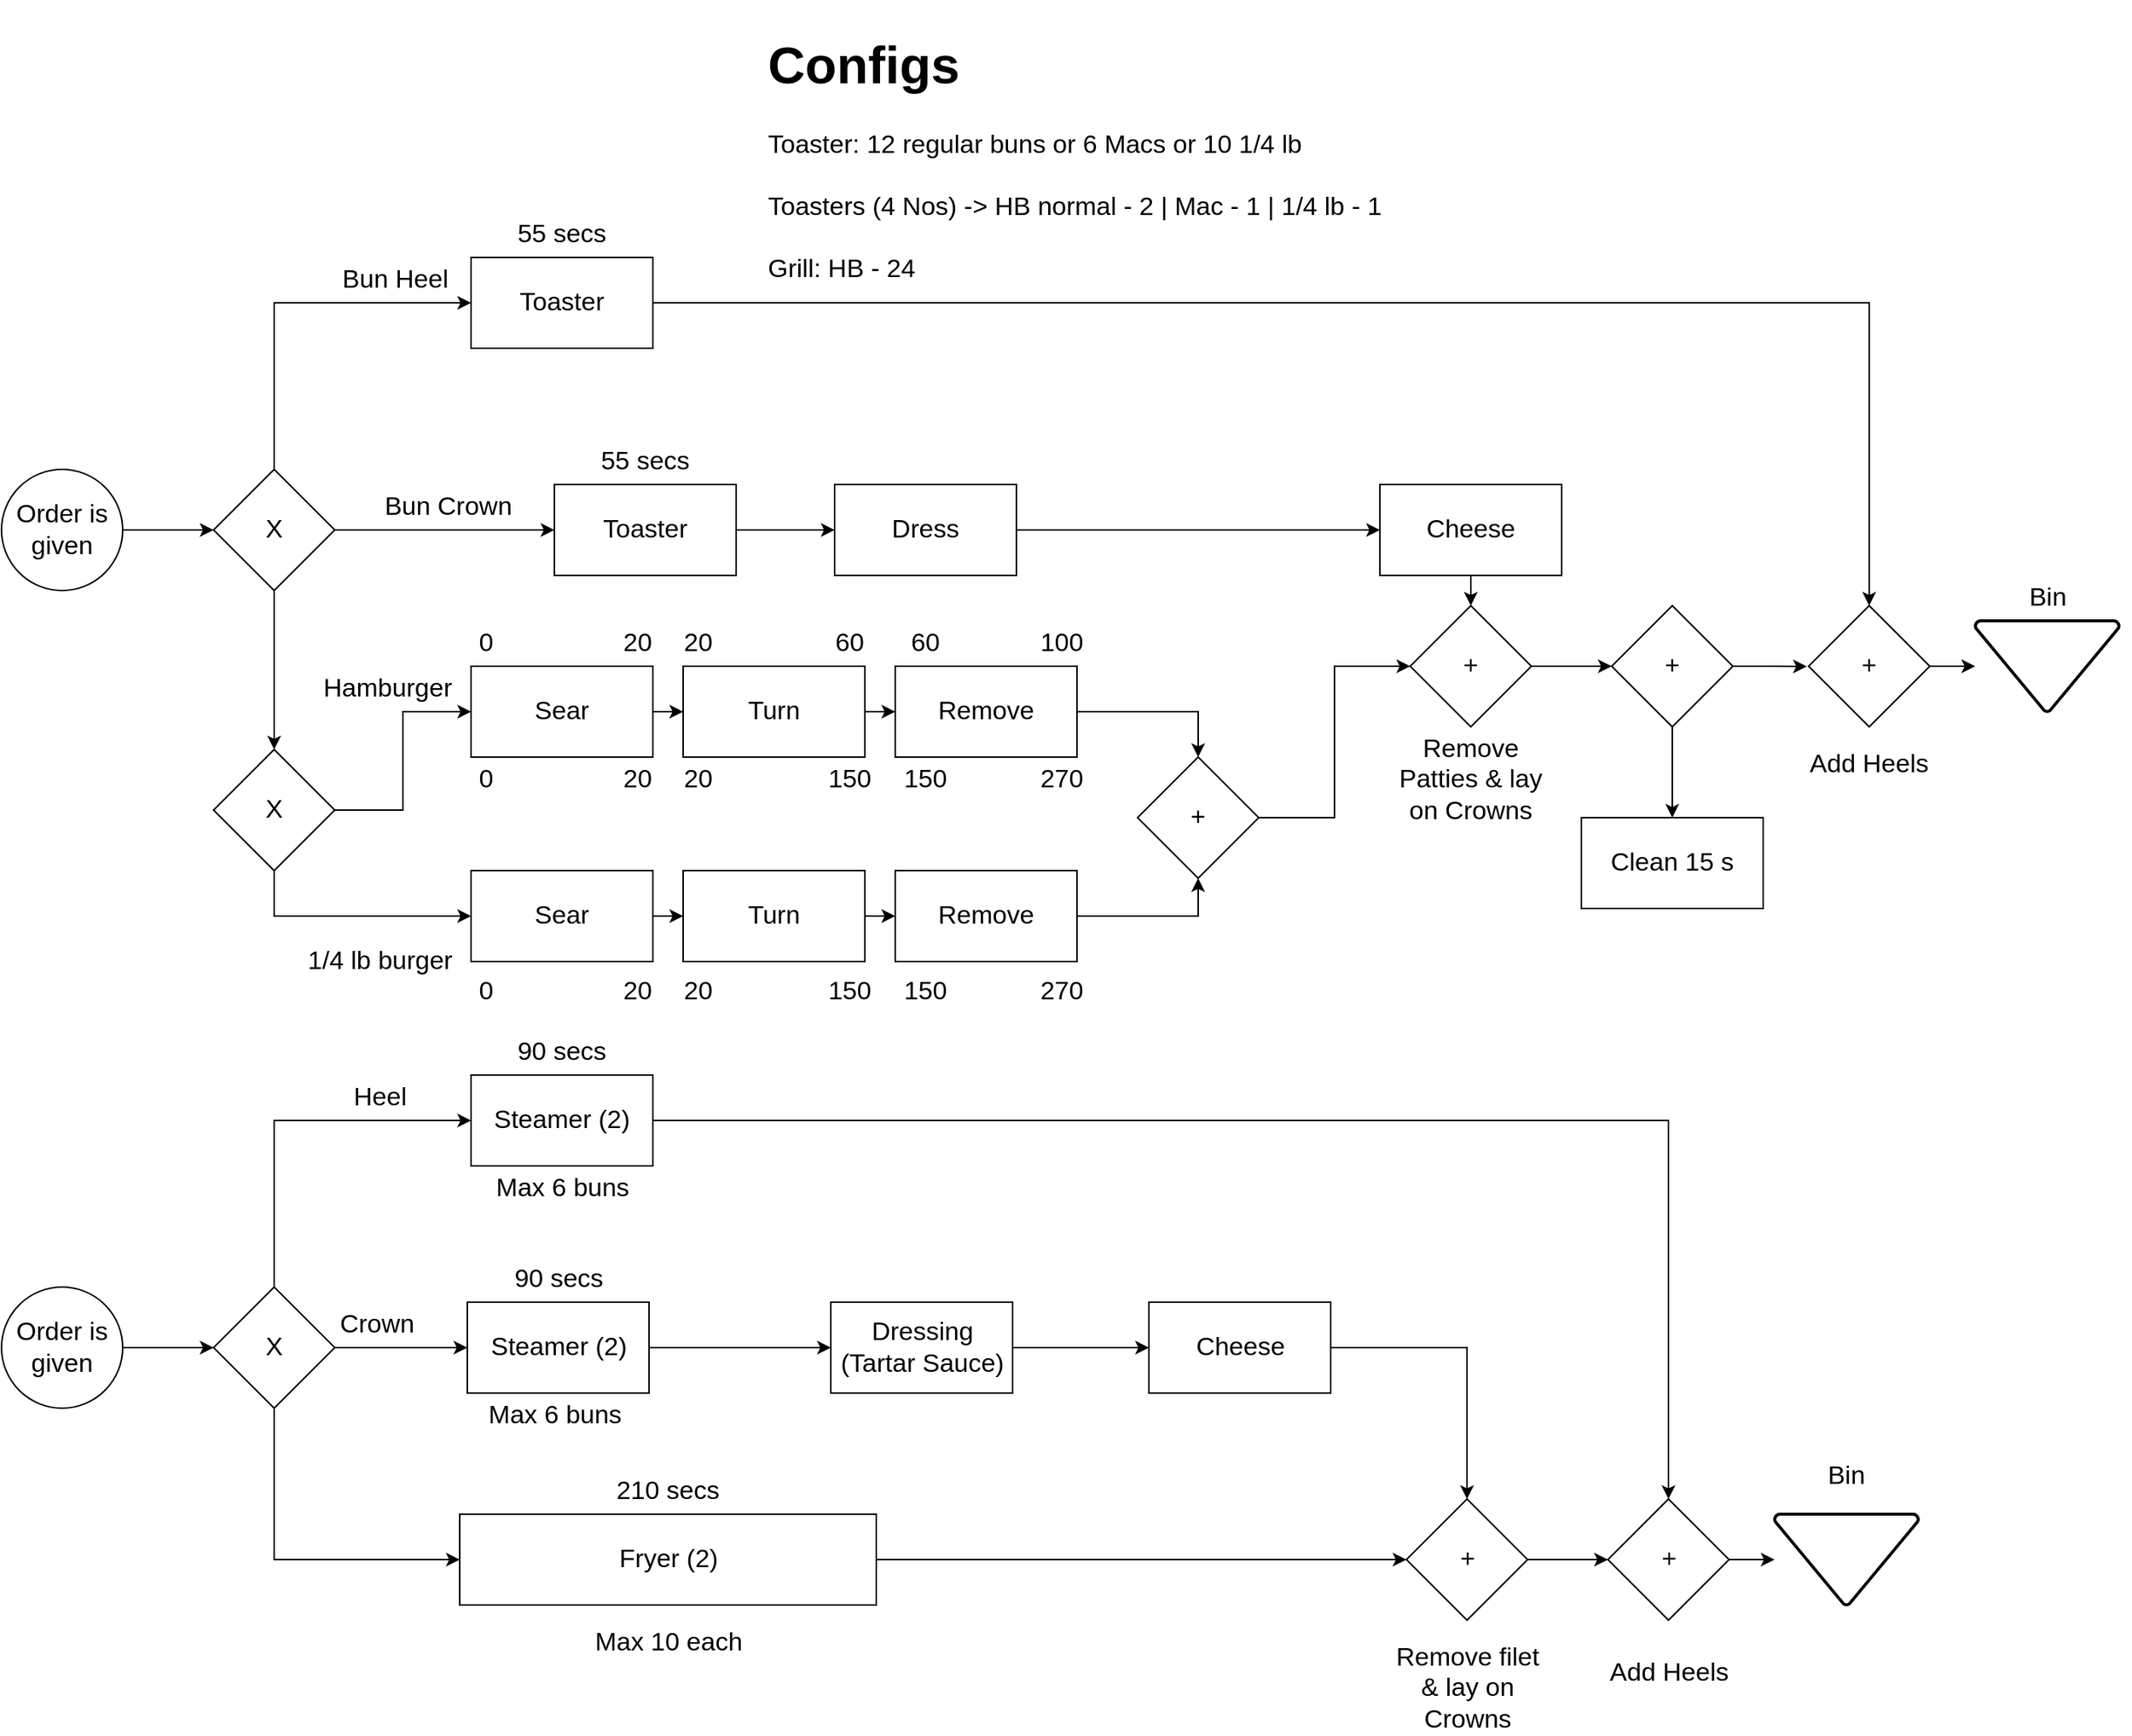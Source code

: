 <mxfile version="20.6.0" type="github">
  <diagram id="QuyXBmPVxG1DyAZPm5KU" name="Page-1">
    <mxGraphModel dx="2538" dy="2331" grid="1" gridSize="10" guides="1" tooltips="1" connect="1" arrows="1" fold="1" page="1" pageScale="1" pageWidth="827" pageHeight="1169" math="0" shadow="0">
      <root>
        <mxCell id="0" />
        <mxCell id="1" parent="0" />
        <mxCell id="g9eDpFnCgDd-yHnlJycP-6" style="edgeStyle=orthogonalEdgeStyle;rounded=0;orthogonalLoop=1;jettySize=auto;html=1;exitX=1;exitY=0.5;exitDx=0;exitDy=0;fontSize=17;" edge="1" parent="1" source="2_SI7y1LjzwciAayPrJ--1" target="2_SI7y1LjzwciAayPrJ--2">
          <mxGeometry relative="1" as="geometry" />
        </mxCell>
        <mxCell id="2_SI7y1LjzwciAayPrJ--1" value="Order is given" style="ellipse;whiteSpace=wrap;html=1;aspect=fixed;fontSize=17;" parent="1" vertex="1">
          <mxGeometry x="-60" y="300" width="80" height="80" as="geometry" />
        </mxCell>
        <mxCell id="g9eDpFnCgDd-yHnlJycP-7" style="edgeStyle=orthogonalEdgeStyle;rounded=0;orthogonalLoop=1;jettySize=auto;html=1;exitX=0.5;exitY=0;exitDx=0;exitDy=0;entryX=0;entryY=0.5;entryDx=0;entryDy=0;fontSize=17;" edge="1" parent="1" source="2_SI7y1LjzwciAayPrJ--2" target="2_SI7y1LjzwciAayPrJ--3">
          <mxGeometry relative="1" as="geometry" />
        </mxCell>
        <mxCell id="g9eDpFnCgDd-yHnlJycP-8" style="edgeStyle=orthogonalEdgeStyle;rounded=0;orthogonalLoop=1;jettySize=auto;html=1;exitX=1;exitY=0.5;exitDx=0;exitDy=0;entryX=0;entryY=0.5;entryDx=0;entryDy=0;fontSize=17;" edge="1" parent="1" source="2_SI7y1LjzwciAayPrJ--2" target="2_SI7y1LjzwciAayPrJ--4">
          <mxGeometry relative="1" as="geometry" />
        </mxCell>
        <mxCell id="g9eDpFnCgDd-yHnlJycP-67" style="edgeStyle=orthogonalEdgeStyle;rounded=0;orthogonalLoop=1;jettySize=auto;html=1;exitX=0.5;exitY=1;exitDx=0;exitDy=0;entryX=0.5;entryY=0;entryDx=0;entryDy=0;fontSize=17;" edge="1" parent="1" source="2_SI7y1LjzwciAayPrJ--2" target="g9eDpFnCgDd-yHnlJycP-66">
          <mxGeometry relative="1" as="geometry" />
        </mxCell>
        <mxCell id="2_SI7y1LjzwciAayPrJ--2" value="X" style="rhombus;whiteSpace=wrap;html=1;fontSize=17;" parent="1" vertex="1">
          <mxGeometry x="80" y="300" width="80" height="80" as="geometry" />
        </mxCell>
        <mxCell id="g9eDpFnCgDd-yHnlJycP-27" style="edgeStyle=orthogonalEdgeStyle;rounded=0;orthogonalLoop=1;jettySize=auto;html=1;exitX=1;exitY=0.5;exitDx=0;exitDy=0;entryX=0.5;entryY=0;entryDx=0;entryDy=0;fontSize=17;" edge="1" parent="1" source="2_SI7y1LjzwciAayPrJ--3" target="g9eDpFnCgDd-yHnlJycP-28">
          <mxGeometry relative="1" as="geometry" />
        </mxCell>
        <mxCell id="2_SI7y1LjzwciAayPrJ--3" value="Toaster" style="rounded=0;whiteSpace=wrap;html=1;fontSize=17;" parent="1" vertex="1">
          <mxGeometry x="250" y="160" width="120" height="60" as="geometry" />
        </mxCell>
        <mxCell id="g9eDpFnCgDd-yHnlJycP-22" style="edgeStyle=orthogonalEdgeStyle;rounded=0;orthogonalLoop=1;jettySize=auto;html=1;exitX=1;exitY=0.5;exitDx=0;exitDy=0;entryX=0;entryY=0.5;entryDx=0;entryDy=0;fontSize=17;" edge="1" parent="1" source="2_SI7y1LjzwciAayPrJ--4" target="2_SI7y1LjzwciAayPrJ--6">
          <mxGeometry relative="1" as="geometry" />
        </mxCell>
        <mxCell id="2_SI7y1LjzwciAayPrJ--4" value="Toaster" style="rounded=0;whiteSpace=wrap;html=1;fontSize=17;" parent="1" vertex="1">
          <mxGeometry x="305" y="310" width="120" height="60" as="geometry" />
        </mxCell>
        <mxCell id="g9eDpFnCgDd-yHnlJycP-16" style="edgeStyle=orthogonalEdgeStyle;rounded=0;orthogonalLoop=1;jettySize=auto;html=1;exitX=1;exitY=0.5;exitDx=0;exitDy=0;fontSize=17;" edge="1" parent="1" source="2_SI7y1LjzwciAayPrJ--5" target="g9eDpFnCgDd-yHnlJycP-1">
          <mxGeometry relative="1" as="geometry" />
        </mxCell>
        <mxCell id="2_SI7y1LjzwciAayPrJ--5" value="Sear" style="rounded=0;whiteSpace=wrap;html=1;fontSize=17;" parent="1" vertex="1">
          <mxGeometry x="250" y="430" width="120" height="60" as="geometry" />
        </mxCell>
        <mxCell id="g9eDpFnCgDd-yHnlJycP-23" style="edgeStyle=orthogonalEdgeStyle;rounded=0;orthogonalLoop=1;jettySize=auto;html=1;exitX=1;exitY=0.5;exitDx=0;exitDy=0;entryX=0;entryY=0.5;entryDx=0;entryDy=0;fontSize=17;" edge="1" parent="1" source="2_SI7y1LjzwciAayPrJ--6" target="g9eDpFnCgDd-yHnlJycP-20">
          <mxGeometry relative="1" as="geometry" />
        </mxCell>
        <mxCell id="2_SI7y1LjzwciAayPrJ--6" value="Dress" style="rounded=0;whiteSpace=wrap;html=1;fontSize=17;" parent="1" vertex="1">
          <mxGeometry x="490" y="310" width="120" height="60" as="geometry" />
        </mxCell>
        <mxCell id="2_SI7y1LjzwciAayPrJ--7" value="Clean 15 s" style="rounded=0;whiteSpace=wrap;html=1;fontSize=17;" parent="1" vertex="1">
          <mxGeometry x="983" y="530" width="120" height="60" as="geometry" />
        </mxCell>
        <mxCell id="g9eDpFnCgDd-yHnlJycP-24" style="edgeStyle=orthogonalEdgeStyle;rounded=0;orthogonalLoop=1;jettySize=auto;html=1;exitX=1;exitY=0.5;exitDx=0;exitDy=0;entryX=0;entryY=0.5;entryDx=0;entryDy=0;fontSize=17;" edge="1" parent="1" source="2_SI7y1LjzwciAayPrJ--9" target="g9eDpFnCgDd-yHnlJycP-4">
          <mxGeometry relative="1" as="geometry" />
        </mxCell>
        <mxCell id="g9eDpFnCgDd-yHnlJycP-25" style="edgeStyle=orthogonalEdgeStyle;rounded=0;orthogonalLoop=1;jettySize=auto;html=1;exitX=0.5;exitY=1;exitDx=0;exitDy=0;entryX=0.5;entryY=0;entryDx=0;entryDy=0;fontSize=17;" edge="1" parent="1" source="g9eDpFnCgDd-yHnlJycP-4" target="2_SI7y1LjzwciAayPrJ--7">
          <mxGeometry relative="1" as="geometry" />
        </mxCell>
        <mxCell id="2_SI7y1LjzwciAayPrJ--9" value="+" style="rhombus;whiteSpace=wrap;html=1;fontSize=17;" parent="1" vertex="1">
          <mxGeometry x="870" y="390" width="80" height="80" as="geometry" />
        </mxCell>
        <mxCell id="g9eDpFnCgDd-yHnlJycP-17" style="edgeStyle=orthogonalEdgeStyle;rounded=0;orthogonalLoop=1;jettySize=auto;html=1;exitX=1;exitY=0.5;exitDx=0;exitDy=0;fontSize=17;" edge="1" parent="1" source="g9eDpFnCgDd-yHnlJycP-1" target="g9eDpFnCgDd-yHnlJycP-2">
          <mxGeometry relative="1" as="geometry" />
        </mxCell>
        <mxCell id="g9eDpFnCgDd-yHnlJycP-1" value="Turn" style="rounded=0;whiteSpace=wrap;html=1;fontSize=17;" vertex="1" parent="1">
          <mxGeometry x="390" y="430" width="120" height="60" as="geometry" />
        </mxCell>
        <mxCell id="g9eDpFnCgDd-yHnlJycP-52" style="edgeStyle=orthogonalEdgeStyle;rounded=0;orthogonalLoop=1;jettySize=auto;html=1;exitX=1;exitY=0.5;exitDx=0;exitDy=0;entryX=0.5;entryY=0;entryDx=0;entryDy=0;fontSize=17;" edge="1" parent="1" source="g9eDpFnCgDd-yHnlJycP-2" target="g9eDpFnCgDd-yHnlJycP-74">
          <mxGeometry relative="1" as="geometry" />
        </mxCell>
        <mxCell id="g9eDpFnCgDd-yHnlJycP-2" value="Remove" style="rounded=0;whiteSpace=wrap;html=1;fontSize=17;" vertex="1" parent="1">
          <mxGeometry x="530" y="430" width="120" height="60" as="geometry" />
        </mxCell>
        <mxCell id="g9eDpFnCgDd-yHnlJycP-30" style="edgeStyle=orthogonalEdgeStyle;rounded=0;orthogonalLoop=1;jettySize=auto;html=1;exitX=1;exitY=0.5;exitDx=0;exitDy=0;entryX=-0.015;entryY=0.502;entryDx=0;entryDy=0;entryPerimeter=0;fontSize=17;" edge="1" parent="1" source="g9eDpFnCgDd-yHnlJycP-4" target="g9eDpFnCgDd-yHnlJycP-28">
          <mxGeometry relative="1" as="geometry" />
        </mxCell>
        <mxCell id="g9eDpFnCgDd-yHnlJycP-4" value="+" style="rhombus;whiteSpace=wrap;html=1;fontSize=17;" vertex="1" parent="1">
          <mxGeometry x="1003" y="390" width="80" height="80" as="geometry" />
        </mxCell>
        <mxCell id="g9eDpFnCgDd-yHnlJycP-5" value="" style="strokeWidth=2;html=1;shape=mxgraph.flowchart.merge_or_storage;whiteSpace=wrap;fontSize=17;" vertex="1" parent="1">
          <mxGeometry x="1243" y="400" width="95" height="60" as="geometry" />
        </mxCell>
        <mxCell id="g9eDpFnCgDd-yHnlJycP-9" style="edgeStyle=orthogonalEdgeStyle;rounded=0;orthogonalLoop=1;jettySize=auto;html=1;exitX=0.5;exitY=1;exitDx=0;exitDy=0;fontSize=17;" edge="1" parent="1" source="2_SI7y1LjzwciAayPrJ--2" target="2_SI7y1LjzwciAayPrJ--2">
          <mxGeometry relative="1" as="geometry" />
        </mxCell>
        <mxCell id="g9eDpFnCgDd-yHnlJycP-21" style="edgeStyle=orthogonalEdgeStyle;rounded=0;orthogonalLoop=1;jettySize=auto;html=1;exitX=0.5;exitY=1;exitDx=0;exitDy=0;entryX=0.5;entryY=0;entryDx=0;entryDy=0;fontSize=17;" edge="1" parent="1" source="g9eDpFnCgDd-yHnlJycP-20" target="2_SI7y1LjzwciAayPrJ--9">
          <mxGeometry relative="1" as="geometry" />
        </mxCell>
        <mxCell id="g9eDpFnCgDd-yHnlJycP-20" value="Cheese" style="rounded=0;whiteSpace=wrap;html=1;fontSize=17;" vertex="1" parent="1">
          <mxGeometry x="850" y="310" width="120" height="60" as="geometry" />
        </mxCell>
        <mxCell id="g9eDpFnCgDd-yHnlJycP-31" style="edgeStyle=orthogonalEdgeStyle;rounded=0;orthogonalLoop=1;jettySize=auto;html=1;exitX=1;exitY=0.5;exitDx=0;exitDy=0;fontSize=17;" edge="1" parent="1" source="g9eDpFnCgDd-yHnlJycP-28" target="g9eDpFnCgDd-yHnlJycP-5">
          <mxGeometry relative="1" as="geometry" />
        </mxCell>
        <mxCell id="g9eDpFnCgDd-yHnlJycP-28" value="+" style="rhombus;whiteSpace=wrap;html=1;fontSize=17;" vertex="1" parent="1">
          <mxGeometry x="1133" y="390" width="80" height="80" as="geometry" />
        </mxCell>
        <mxCell id="g9eDpFnCgDd-yHnlJycP-32" value="Bun Heel" style="text;html=1;strokeColor=none;fillColor=none;align=center;verticalAlign=middle;whiteSpace=wrap;rounded=0;fontSize=17;" vertex="1" parent="1">
          <mxGeometry x="160" y="160" width="80" height="30" as="geometry" />
        </mxCell>
        <mxCell id="g9eDpFnCgDd-yHnlJycP-33" value="Bun Crown" style="text;html=1;strokeColor=none;fillColor=none;align=center;verticalAlign=middle;whiteSpace=wrap;rounded=0;fontSize=17;" vertex="1" parent="1">
          <mxGeometry x="190" y="310" width="90" height="30" as="geometry" />
        </mxCell>
        <mxCell id="g9eDpFnCgDd-yHnlJycP-34" value="Hamburger" style="text;html=1;strokeColor=none;fillColor=none;align=center;verticalAlign=middle;whiteSpace=wrap;rounded=0;fontSize=17;" vertex="1" parent="1">
          <mxGeometry x="140" y="430" width="110" height="30" as="geometry" />
        </mxCell>
        <mxCell id="g9eDpFnCgDd-yHnlJycP-38" value="0" style="text;html=1;strokeColor=none;fillColor=none;align=center;verticalAlign=middle;whiteSpace=wrap;rounded=0;fontSize=17;" vertex="1" parent="1">
          <mxGeometry x="230" y="400" width="60" height="30" as="geometry" />
        </mxCell>
        <mxCell id="g9eDpFnCgDd-yHnlJycP-39" value="20" style="text;html=1;strokeColor=none;fillColor=none;align=center;verticalAlign=middle;whiteSpace=wrap;rounded=0;fontSize=17;" vertex="1" parent="1">
          <mxGeometry x="330" y="400" width="60" height="30" as="geometry" />
        </mxCell>
        <mxCell id="g9eDpFnCgDd-yHnlJycP-40" value="20" style="text;html=1;strokeColor=none;fillColor=none;align=center;verticalAlign=middle;whiteSpace=wrap;rounded=0;fontSize=17;" vertex="1" parent="1">
          <mxGeometry x="370" y="400" width="60" height="30" as="geometry" />
        </mxCell>
        <mxCell id="g9eDpFnCgDd-yHnlJycP-41" value="60" style="text;html=1;strokeColor=none;fillColor=none;align=center;verticalAlign=middle;whiteSpace=wrap;rounded=0;fontSize=17;" vertex="1" parent="1">
          <mxGeometry x="470" y="400" width="60" height="30" as="geometry" />
        </mxCell>
        <mxCell id="g9eDpFnCgDd-yHnlJycP-42" value="100" style="text;html=1;strokeColor=none;fillColor=none;align=center;verticalAlign=middle;whiteSpace=wrap;rounded=0;fontSize=17;" vertex="1" parent="1">
          <mxGeometry x="610" y="400" width="60" height="30" as="geometry" />
        </mxCell>
        <mxCell id="g9eDpFnCgDd-yHnlJycP-43" value="60" style="text;html=1;strokeColor=none;fillColor=none;align=center;verticalAlign=middle;whiteSpace=wrap;rounded=0;fontSize=17;" vertex="1" parent="1">
          <mxGeometry x="520" y="400" width="60" height="30" as="geometry" />
        </mxCell>
        <mxCell id="g9eDpFnCgDd-yHnlJycP-44" value="0" style="text;html=1;strokeColor=none;fillColor=none;align=center;verticalAlign=middle;whiteSpace=wrap;rounded=0;fontSize=17;" vertex="1" parent="1">
          <mxGeometry x="230" y="490" width="60" height="30" as="geometry" />
        </mxCell>
        <mxCell id="g9eDpFnCgDd-yHnlJycP-45" value="20" style="text;html=1;strokeColor=none;fillColor=none;align=center;verticalAlign=middle;whiteSpace=wrap;rounded=0;fontSize=17;" vertex="1" parent="1">
          <mxGeometry x="330" y="490" width="60" height="30" as="geometry" />
        </mxCell>
        <mxCell id="g9eDpFnCgDd-yHnlJycP-46" value="20" style="text;html=1;strokeColor=none;fillColor=none;align=center;verticalAlign=middle;whiteSpace=wrap;rounded=0;fontSize=17;" vertex="1" parent="1">
          <mxGeometry x="370" y="490" width="60" height="30" as="geometry" />
        </mxCell>
        <mxCell id="g9eDpFnCgDd-yHnlJycP-47" value="150" style="text;html=1;strokeColor=none;fillColor=none;align=center;verticalAlign=middle;whiteSpace=wrap;rounded=0;fontSize=17;" vertex="1" parent="1">
          <mxGeometry x="470" y="490" width="60" height="30" as="geometry" />
        </mxCell>
        <mxCell id="g9eDpFnCgDd-yHnlJycP-48" value="150" style="text;html=1;strokeColor=none;fillColor=none;align=center;verticalAlign=middle;whiteSpace=wrap;rounded=0;fontSize=17;" vertex="1" parent="1">
          <mxGeometry x="520" y="490" width="60" height="30" as="geometry" />
        </mxCell>
        <mxCell id="g9eDpFnCgDd-yHnlJycP-49" value="270" style="text;html=1;strokeColor=none;fillColor=none;align=center;verticalAlign=middle;whiteSpace=wrap;rounded=0;fontSize=17;" vertex="1" parent="1">
          <mxGeometry x="610" y="490" width="60" height="30" as="geometry" />
        </mxCell>
        <mxCell id="g9eDpFnCgDd-yHnlJycP-50" value="Remove Patties &amp;amp; lay on Crowns" style="text;html=1;strokeColor=none;fillColor=none;align=center;verticalAlign=middle;whiteSpace=wrap;rounded=0;fontSize=17;" vertex="1" parent="1">
          <mxGeometry x="855" y="490" width="110" height="30" as="geometry" />
        </mxCell>
        <mxCell id="g9eDpFnCgDd-yHnlJycP-53" value="Bin" style="text;html=1;strokeColor=none;fillColor=none;align=center;verticalAlign=middle;whiteSpace=wrap;rounded=0;fontSize=17;" vertex="1" parent="1">
          <mxGeometry x="1235.5" y="370" width="110" height="30" as="geometry" />
        </mxCell>
        <mxCell id="g9eDpFnCgDd-yHnlJycP-54" value="55 secs" style="text;html=1;strokeColor=none;fillColor=none;align=center;verticalAlign=middle;whiteSpace=wrap;rounded=0;fontSize=17;" vertex="1" parent="1">
          <mxGeometry x="265" y="130" width="90" height="30" as="geometry" />
        </mxCell>
        <mxCell id="g9eDpFnCgDd-yHnlJycP-55" value="55 secs" style="text;html=1;strokeColor=none;fillColor=none;align=center;verticalAlign=middle;whiteSpace=wrap;rounded=0;fontSize=17;" vertex="1" parent="1">
          <mxGeometry x="325" y="280" width="80" height="30" as="geometry" />
        </mxCell>
        <mxCell id="g9eDpFnCgDd-yHnlJycP-56" value="1/4 lb burger" style="text;html=1;strokeColor=none;fillColor=none;align=center;verticalAlign=middle;whiteSpace=wrap;rounded=0;fontSize=17;" vertex="1" parent="1">
          <mxGeometry x="140" y="610" width="100" height="30" as="geometry" />
        </mxCell>
        <mxCell id="g9eDpFnCgDd-yHnlJycP-57" value="0" style="text;html=1;strokeColor=none;fillColor=none;align=center;verticalAlign=middle;whiteSpace=wrap;rounded=0;fontSize=17;" vertex="1" parent="1">
          <mxGeometry x="230" y="630" width="60" height="30" as="geometry" />
        </mxCell>
        <mxCell id="g9eDpFnCgDd-yHnlJycP-58" value="20" style="text;html=1;strokeColor=none;fillColor=none;align=center;verticalAlign=middle;whiteSpace=wrap;rounded=0;fontSize=17;" vertex="1" parent="1">
          <mxGeometry x="330" y="630" width="60" height="30" as="geometry" />
        </mxCell>
        <mxCell id="g9eDpFnCgDd-yHnlJycP-59" value="20" style="text;html=1;strokeColor=none;fillColor=none;align=center;verticalAlign=middle;whiteSpace=wrap;rounded=0;fontSize=17;" vertex="1" parent="1">
          <mxGeometry x="370" y="630" width="60" height="30" as="geometry" />
        </mxCell>
        <mxCell id="g9eDpFnCgDd-yHnlJycP-60" value="150" style="text;html=1;strokeColor=none;fillColor=none;align=center;verticalAlign=middle;whiteSpace=wrap;rounded=0;fontSize=17;" vertex="1" parent="1">
          <mxGeometry x="470" y="630" width="60" height="30" as="geometry" />
        </mxCell>
        <mxCell id="g9eDpFnCgDd-yHnlJycP-61" value="150" style="text;html=1;strokeColor=none;fillColor=none;align=center;verticalAlign=middle;whiteSpace=wrap;rounded=0;fontSize=17;" vertex="1" parent="1">
          <mxGeometry x="520" y="630" width="60" height="30" as="geometry" />
        </mxCell>
        <mxCell id="g9eDpFnCgDd-yHnlJycP-62" value="270" style="text;html=1;strokeColor=none;fillColor=none;align=center;verticalAlign=middle;whiteSpace=wrap;rounded=0;fontSize=17;" vertex="1" parent="1">
          <mxGeometry x="610" y="630" width="60" height="30" as="geometry" />
        </mxCell>
        <mxCell id="g9eDpFnCgDd-yHnlJycP-70" style="edgeStyle=orthogonalEdgeStyle;rounded=0;orthogonalLoop=1;jettySize=auto;html=1;exitX=1;exitY=0.5;exitDx=0;exitDy=0;entryX=0;entryY=0.5;entryDx=0;entryDy=0;fontSize=17;" edge="1" parent="1" source="g9eDpFnCgDd-yHnlJycP-63" target="g9eDpFnCgDd-yHnlJycP-64">
          <mxGeometry relative="1" as="geometry" />
        </mxCell>
        <mxCell id="g9eDpFnCgDd-yHnlJycP-63" value="Sear" style="rounded=0;whiteSpace=wrap;html=1;fontSize=17;" vertex="1" parent="1">
          <mxGeometry x="250" y="565" width="120" height="60" as="geometry" />
        </mxCell>
        <mxCell id="g9eDpFnCgDd-yHnlJycP-71" style="edgeStyle=orthogonalEdgeStyle;rounded=0;orthogonalLoop=1;jettySize=auto;html=1;exitX=1;exitY=0.5;exitDx=0;exitDy=0;entryX=0;entryY=0.5;entryDx=0;entryDy=0;fontSize=17;" edge="1" parent="1" source="g9eDpFnCgDd-yHnlJycP-64" target="g9eDpFnCgDd-yHnlJycP-65">
          <mxGeometry relative="1" as="geometry" />
        </mxCell>
        <mxCell id="g9eDpFnCgDd-yHnlJycP-64" value="Turn" style="rounded=0;whiteSpace=wrap;html=1;fontSize=17;" vertex="1" parent="1">
          <mxGeometry x="390" y="565" width="120" height="60" as="geometry" />
        </mxCell>
        <mxCell id="g9eDpFnCgDd-yHnlJycP-75" style="edgeStyle=orthogonalEdgeStyle;rounded=0;orthogonalLoop=1;jettySize=auto;html=1;exitX=1;exitY=0.5;exitDx=0;exitDy=0;entryX=0.5;entryY=1;entryDx=0;entryDy=0;fontSize=17;" edge="1" parent="1" source="g9eDpFnCgDd-yHnlJycP-65" target="g9eDpFnCgDd-yHnlJycP-74">
          <mxGeometry relative="1" as="geometry" />
        </mxCell>
        <mxCell id="g9eDpFnCgDd-yHnlJycP-65" value="Remove" style="rounded=0;whiteSpace=wrap;html=1;fontSize=17;" vertex="1" parent="1">
          <mxGeometry x="530" y="565" width="120" height="60" as="geometry" />
        </mxCell>
        <mxCell id="g9eDpFnCgDd-yHnlJycP-68" style="edgeStyle=orthogonalEdgeStyle;rounded=0;orthogonalLoop=1;jettySize=auto;html=1;exitX=1;exitY=0.5;exitDx=0;exitDy=0;entryX=0;entryY=0.5;entryDx=0;entryDy=0;fontSize=17;" edge="1" parent="1" source="g9eDpFnCgDd-yHnlJycP-66" target="2_SI7y1LjzwciAayPrJ--5">
          <mxGeometry relative="1" as="geometry" />
        </mxCell>
        <mxCell id="g9eDpFnCgDd-yHnlJycP-69" style="edgeStyle=orthogonalEdgeStyle;rounded=0;orthogonalLoop=1;jettySize=auto;html=1;exitX=0.5;exitY=1;exitDx=0;exitDy=0;entryX=0;entryY=0.5;entryDx=0;entryDy=0;fontSize=17;" edge="1" parent="1" source="g9eDpFnCgDd-yHnlJycP-66" target="g9eDpFnCgDd-yHnlJycP-63">
          <mxGeometry relative="1" as="geometry" />
        </mxCell>
        <mxCell id="g9eDpFnCgDd-yHnlJycP-66" value="X" style="rhombus;whiteSpace=wrap;html=1;fontSize=17;" vertex="1" parent="1">
          <mxGeometry x="80" y="485" width="80" height="80" as="geometry" />
        </mxCell>
        <mxCell id="g9eDpFnCgDd-yHnlJycP-76" style="edgeStyle=orthogonalEdgeStyle;rounded=0;orthogonalLoop=1;jettySize=auto;html=1;exitX=1;exitY=0.5;exitDx=0;exitDy=0;entryX=0;entryY=0.5;entryDx=0;entryDy=0;fontSize=17;" edge="1" parent="1" source="g9eDpFnCgDd-yHnlJycP-74" target="2_SI7y1LjzwciAayPrJ--9">
          <mxGeometry relative="1" as="geometry" />
        </mxCell>
        <mxCell id="g9eDpFnCgDd-yHnlJycP-74" value="+" style="rhombus;whiteSpace=wrap;html=1;fontSize=17;" vertex="1" parent="1">
          <mxGeometry x="690" y="490" width="80" height="80" as="geometry" />
        </mxCell>
        <mxCell id="g9eDpFnCgDd-yHnlJycP-80" value="Add Heels" style="text;html=1;strokeColor=none;fillColor=none;align=center;verticalAlign=middle;whiteSpace=wrap;rounded=0;fontSize=17;" vertex="1" parent="1">
          <mxGeometry x="1118" y="480" width="110" height="30" as="geometry" />
        </mxCell>
        <mxCell id="g9eDpFnCgDd-yHnlJycP-91" style="edgeStyle=orthogonalEdgeStyle;rounded=0;orthogonalLoop=1;jettySize=auto;html=1;exitX=1;exitY=0.5;exitDx=0;exitDy=0;entryX=0;entryY=0.5;entryDx=0;entryDy=0;fontSize=17;" edge="1" parent="1" source="g9eDpFnCgDd-yHnlJycP-81" target="g9eDpFnCgDd-yHnlJycP-82">
          <mxGeometry relative="1" as="geometry" />
        </mxCell>
        <mxCell id="g9eDpFnCgDd-yHnlJycP-81" value="Order is given" style="ellipse;whiteSpace=wrap;html=1;aspect=fixed;fontSize=17;" vertex="1" parent="1">
          <mxGeometry x="-60" y="840" width="80" height="80" as="geometry" />
        </mxCell>
        <mxCell id="g9eDpFnCgDd-yHnlJycP-92" style="edgeStyle=orthogonalEdgeStyle;rounded=0;orthogonalLoop=1;jettySize=auto;html=1;exitX=0.5;exitY=0;exitDx=0;exitDy=0;entryX=0;entryY=0.5;entryDx=0;entryDy=0;fontSize=17;" edge="1" parent="1" source="g9eDpFnCgDd-yHnlJycP-82" target="g9eDpFnCgDd-yHnlJycP-84">
          <mxGeometry relative="1" as="geometry" />
        </mxCell>
        <mxCell id="g9eDpFnCgDd-yHnlJycP-93" style="edgeStyle=orthogonalEdgeStyle;rounded=0;orthogonalLoop=1;jettySize=auto;html=1;exitX=1;exitY=0.5;exitDx=0;exitDy=0;entryX=0;entryY=0.5;entryDx=0;entryDy=0;fontSize=17;" edge="1" parent="1" source="g9eDpFnCgDd-yHnlJycP-82" target="g9eDpFnCgDd-yHnlJycP-83">
          <mxGeometry relative="1" as="geometry" />
        </mxCell>
        <mxCell id="g9eDpFnCgDd-yHnlJycP-94" style="edgeStyle=orthogonalEdgeStyle;rounded=0;orthogonalLoop=1;jettySize=auto;html=1;exitX=0.5;exitY=1;exitDx=0;exitDy=0;entryX=0;entryY=0.5;entryDx=0;entryDy=0;fontSize=17;" edge="1" parent="1" source="g9eDpFnCgDd-yHnlJycP-82" target="g9eDpFnCgDd-yHnlJycP-90">
          <mxGeometry relative="1" as="geometry" />
        </mxCell>
        <mxCell id="g9eDpFnCgDd-yHnlJycP-82" value="X" style="rhombus;whiteSpace=wrap;html=1;fontSize=17;" vertex="1" parent="1">
          <mxGeometry x="80" y="840" width="80" height="80" as="geometry" />
        </mxCell>
        <mxCell id="g9eDpFnCgDd-yHnlJycP-95" style="edgeStyle=orthogonalEdgeStyle;rounded=0;orthogonalLoop=1;jettySize=auto;html=1;exitX=1;exitY=0.5;exitDx=0;exitDy=0;entryX=0;entryY=0.5;entryDx=0;entryDy=0;fontSize=17;" edge="1" parent="1" source="g9eDpFnCgDd-yHnlJycP-83" target="g9eDpFnCgDd-yHnlJycP-85">
          <mxGeometry relative="1" as="geometry" />
        </mxCell>
        <mxCell id="g9eDpFnCgDd-yHnlJycP-83" value="Steamer (2)" style="rounded=0;whiteSpace=wrap;html=1;fontSize=17;" vertex="1" parent="1">
          <mxGeometry x="247.5" y="850" width="120" height="60" as="geometry" />
        </mxCell>
        <mxCell id="g9eDpFnCgDd-yHnlJycP-98" style="edgeStyle=orthogonalEdgeStyle;rounded=0;orthogonalLoop=1;jettySize=auto;html=1;exitX=1;exitY=0.5;exitDx=0;exitDy=0;entryX=0.5;entryY=0;entryDx=0;entryDy=0;fontSize=17;" edge="1" parent="1" source="g9eDpFnCgDd-yHnlJycP-84" target="g9eDpFnCgDd-yHnlJycP-88">
          <mxGeometry relative="1" as="geometry" />
        </mxCell>
        <mxCell id="g9eDpFnCgDd-yHnlJycP-84" value="Steamer (2)" style="rounded=0;whiteSpace=wrap;html=1;fontSize=17;" vertex="1" parent="1">
          <mxGeometry x="250" y="700" width="120" height="60" as="geometry" />
        </mxCell>
        <mxCell id="g9eDpFnCgDd-yHnlJycP-96" style="edgeStyle=orthogonalEdgeStyle;rounded=0;orthogonalLoop=1;jettySize=auto;html=1;exitX=1;exitY=0.5;exitDx=0;exitDy=0;entryX=0;entryY=0.5;entryDx=0;entryDy=0;fontSize=17;" edge="1" parent="1" source="g9eDpFnCgDd-yHnlJycP-85" target="g9eDpFnCgDd-yHnlJycP-86">
          <mxGeometry relative="1" as="geometry" />
        </mxCell>
        <mxCell id="g9eDpFnCgDd-yHnlJycP-85" value="Dressing (Tartar Sauce)" style="rounded=0;whiteSpace=wrap;html=1;fontSize=17;" vertex="1" parent="1">
          <mxGeometry x="487.5" y="850" width="120" height="60" as="geometry" />
        </mxCell>
        <mxCell id="g9eDpFnCgDd-yHnlJycP-97" style="edgeStyle=orthogonalEdgeStyle;rounded=0;orthogonalLoop=1;jettySize=auto;html=1;exitX=1;exitY=0.5;exitDx=0;exitDy=0;entryX=0.5;entryY=0;entryDx=0;entryDy=0;fontSize=17;" edge="1" parent="1" source="g9eDpFnCgDd-yHnlJycP-86" target="g9eDpFnCgDd-yHnlJycP-87">
          <mxGeometry relative="1" as="geometry" />
        </mxCell>
        <mxCell id="g9eDpFnCgDd-yHnlJycP-86" value="Cheese" style="rounded=0;whiteSpace=wrap;html=1;fontSize=17;" vertex="1" parent="1">
          <mxGeometry x="697.5" y="850" width="120" height="60" as="geometry" />
        </mxCell>
        <mxCell id="g9eDpFnCgDd-yHnlJycP-103" style="edgeStyle=orthogonalEdgeStyle;rounded=0;orthogonalLoop=1;jettySize=auto;html=1;exitX=1;exitY=0.5;exitDx=0;exitDy=0;entryX=0;entryY=0.5;entryDx=0;entryDy=0;fontSize=17;" edge="1" parent="1" source="g9eDpFnCgDd-yHnlJycP-87" target="g9eDpFnCgDd-yHnlJycP-88">
          <mxGeometry relative="1" as="geometry" />
        </mxCell>
        <mxCell id="g9eDpFnCgDd-yHnlJycP-87" value="+" style="rhombus;whiteSpace=wrap;html=1;fontSize=17;" vertex="1" parent="1">
          <mxGeometry x="867.5" y="980" width="80" height="80" as="geometry" />
        </mxCell>
        <mxCell id="g9eDpFnCgDd-yHnlJycP-99" style="edgeStyle=orthogonalEdgeStyle;rounded=0;orthogonalLoop=1;jettySize=auto;html=1;exitX=1;exitY=0.5;exitDx=0;exitDy=0;entryX=0;entryY=0.5;entryDx=0;entryDy=0;entryPerimeter=0;fontSize=17;" edge="1" parent="1" source="g9eDpFnCgDd-yHnlJycP-88" target="g9eDpFnCgDd-yHnlJycP-89">
          <mxGeometry relative="1" as="geometry" />
        </mxCell>
        <mxCell id="g9eDpFnCgDd-yHnlJycP-88" value="+" style="rhombus;whiteSpace=wrap;html=1;fontSize=17;" vertex="1" parent="1">
          <mxGeometry x="1000.5" y="980" width="80" height="80" as="geometry" />
        </mxCell>
        <mxCell id="g9eDpFnCgDd-yHnlJycP-89" value="" style="strokeWidth=2;html=1;shape=mxgraph.flowchart.merge_or_storage;whiteSpace=wrap;fontSize=17;" vertex="1" parent="1">
          <mxGeometry x="1110.5" y="990" width="95" height="60" as="geometry" />
        </mxCell>
        <mxCell id="g9eDpFnCgDd-yHnlJycP-100" style="edgeStyle=orthogonalEdgeStyle;rounded=0;orthogonalLoop=1;jettySize=auto;html=1;exitX=1;exitY=0.5;exitDx=0;exitDy=0;entryX=0;entryY=0.5;entryDx=0;entryDy=0;fontSize=17;" edge="1" parent="1" source="g9eDpFnCgDd-yHnlJycP-90" target="g9eDpFnCgDd-yHnlJycP-87">
          <mxGeometry relative="1" as="geometry" />
        </mxCell>
        <mxCell id="g9eDpFnCgDd-yHnlJycP-90" value="Fryer (2)" style="rounded=0;whiteSpace=wrap;html=1;fontSize=17;" vertex="1" parent="1">
          <mxGeometry x="242.5" y="990" width="275" height="60" as="geometry" />
        </mxCell>
        <mxCell id="g9eDpFnCgDd-yHnlJycP-104" value="Heel" style="text;html=1;strokeColor=none;fillColor=none;align=center;verticalAlign=middle;whiteSpace=wrap;rounded=0;fontSize=17;" vertex="1" parent="1">
          <mxGeometry x="150" y="700" width="80" height="30" as="geometry" />
        </mxCell>
        <mxCell id="g9eDpFnCgDd-yHnlJycP-105" value="Crown" style="text;html=1;strokeColor=none;fillColor=none;align=center;verticalAlign=middle;whiteSpace=wrap;rounded=0;fontSize=17;" vertex="1" parent="1">
          <mxGeometry x="142.5" y="850" width="90" height="30" as="geometry" />
        </mxCell>
        <mxCell id="g9eDpFnCgDd-yHnlJycP-106" value="90 secs" style="text;html=1;strokeColor=none;fillColor=none;align=center;verticalAlign=middle;whiteSpace=wrap;rounded=0;fontSize=17;" vertex="1" parent="1">
          <mxGeometry x="265" y="670" width="90" height="30" as="geometry" />
        </mxCell>
        <mxCell id="g9eDpFnCgDd-yHnlJycP-107" value="90 secs" style="text;html=1;strokeColor=none;fillColor=none;align=center;verticalAlign=middle;whiteSpace=wrap;rounded=0;fontSize=17;" vertex="1" parent="1">
          <mxGeometry x="267.5" y="820" width="80" height="30" as="geometry" />
        </mxCell>
        <mxCell id="g9eDpFnCgDd-yHnlJycP-108" value="Remove filet &amp;amp; lay on Crowns" style="text;html=1;strokeColor=none;fillColor=none;align=center;verticalAlign=middle;whiteSpace=wrap;rounded=0;fontSize=17;" vertex="1" parent="1">
          <mxGeometry x="852.5" y="1090" width="110" height="30" as="geometry" />
        </mxCell>
        <mxCell id="g9eDpFnCgDd-yHnlJycP-109" value="Add Heels" style="text;html=1;strokeColor=none;fillColor=none;align=center;verticalAlign=middle;whiteSpace=wrap;rounded=0;fontSize=17;" vertex="1" parent="1">
          <mxGeometry x="985.5" y="1080" width="110" height="30" as="geometry" />
        </mxCell>
        <mxCell id="g9eDpFnCgDd-yHnlJycP-110" value="Bin" style="text;html=1;strokeColor=none;fillColor=none;align=center;verticalAlign=middle;whiteSpace=wrap;rounded=0;fontSize=17;" vertex="1" parent="1">
          <mxGeometry x="1103" y="950" width="110" height="30" as="geometry" />
        </mxCell>
        <mxCell id="g9eDpFnCgDd-yHnlJycP-111" value="210 secs" style="text;html=1;strokeColor=none;fillColor=none;align=center;verticalAlign=middle;whiteSpace=wrap;rounded=0;fontSize=17;" vertex="1" parent="1">
          <mxGeometry x="340" y="960" width="80" height="30" as="geometry" />
        </mxCell>
        <mxCell id="g9eDpFnCgDd-yHnlJycP-112" value="Max 6 buns" style="text;html=1;strokeColor=none;fillColor=none;align=center;verticalAlign=middle;whiteSpace=wrap;rounded=0;fontSize=17;" vertex="1" parent="1">
          <mxGeometry x="252.5" y="760" width="115" height="30" as="geometry" />
        </mxCell>
        <mxCell id="g9eDpFnCgDd-yHnlJycP-113" value="Max 6 buns" style="text;html=1;strokeColor=none;fillColor=none;align=center;verticalAlign=middle;whiteSpace=wrap;rounded=0;fontSize=17;" vertex="1" parent="1">
          <mxGeometry x="247.5" y="910" width="115" height="30" as="geometry" />
        </mxCell>
        <mxCell id="g9eDpFnCgDd-yHnlJycP-114" value="Max 10 each" style="text;html=1;strokeColor=none;fillColor=none;align=center;verticalAlign=middle;whiteSpace=wrap;rounded=0;fontSize=17;" vertex="1" parent="1">
          <mxGeometry x="322.5" y="1060" width="115" height="30" as="geometry" />
        </mxCell>
        <mxCell id="g9eDpFnCgDd-yHnlJycP-115" value="&lt;h1&gt;Configs&lt;/h1&gt;&lt;div&gt;Toaster: 12 regular buns or 6 Macs or 10 1/4 lb&amp;nbsp;&lt;/div&gt;&lt;div&gt;&lt;span style=&quot;background-color: initial;&quot;&gt;&lt;br&gt;&lt;/span&gt;&lt;/div&gt;&lt;div&gt;&lt;span style=&quot;background-color: initial;&quot;&gt;Toasters (4 Nos) -&amp;gt; HB normal - 2 | Mac - 1 | 1/4 lb - 1&lt;/span&gt;&lt;br&gt;&lt;/div&gt;&lt;div&gt;&lt;br&gt;&lt;/div&gt;&lt;div&gt;Grill: HB - 24&lt;/div&gt;&lt;div&gt;Grill 1/4 - 10&lt;/div&gt;" style="text;html=1;strokeColor=none;fillColor=none;spacing=5;spacingTop=-20;whiteSpace=wrap;overflow=hidden;rounded=0;fontSize=17;" vertex="1" parent="1">
          <mxGeometry x="440.5" width="419.5" height="180" as="geometry" />
        </mxCell>
      </root>
    </mxGraphModel>
  </diagram>
</mxfile>
